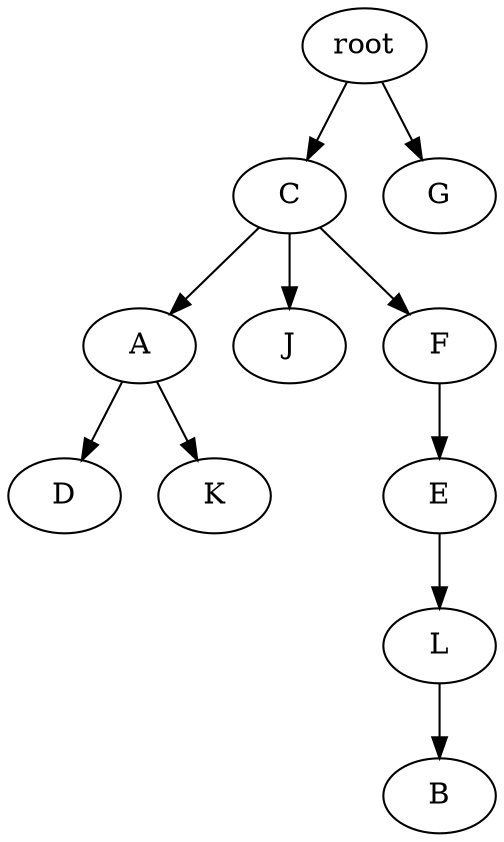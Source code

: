 strict digraph G {
	graph [name=G];
	0	 [label=root];
	2	 [label=C];
	0 -> 2;
	1	 [label=G];
	0 -> 1;
	4	 [label=A];
	9	 [label=D];
	4 -> 9;
	8	 [label=K];
	4 -> 8;
	12	 [label=B];
	2 -> 4;
	3	 [label=J];
	2 -> 3;
	5	 [label=F];
	2 -> 5;
	10	 [label=E];
	11	 [label=L];
	10 -> 11;
	5 -> 10;
	11 -> 12;
}
